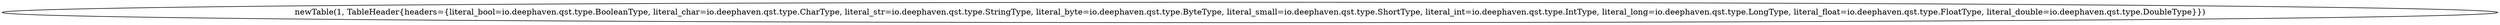 digraph {
"op_0" ["label"="newTable(1, TableHeader{headers={literal_bool=io.deephaven.qst.type.BooleanType, literal_char=io.deephaven.qst.type.CharType, literal_str=io.deephaven.qst.type.StringType, literal_byte=io.deephaven.qst.type.ByteType, literal_small=io.deephaven.qst.type.ShortType, literal_int=io.deephaven.qst.type.IntType, literal_long=io.deephaven.qst.type.LongType, literal_float=io.deephaven.qst.type.FloatType, literal_double=io.deephaven.qst.type.DoubleType}})"]
}